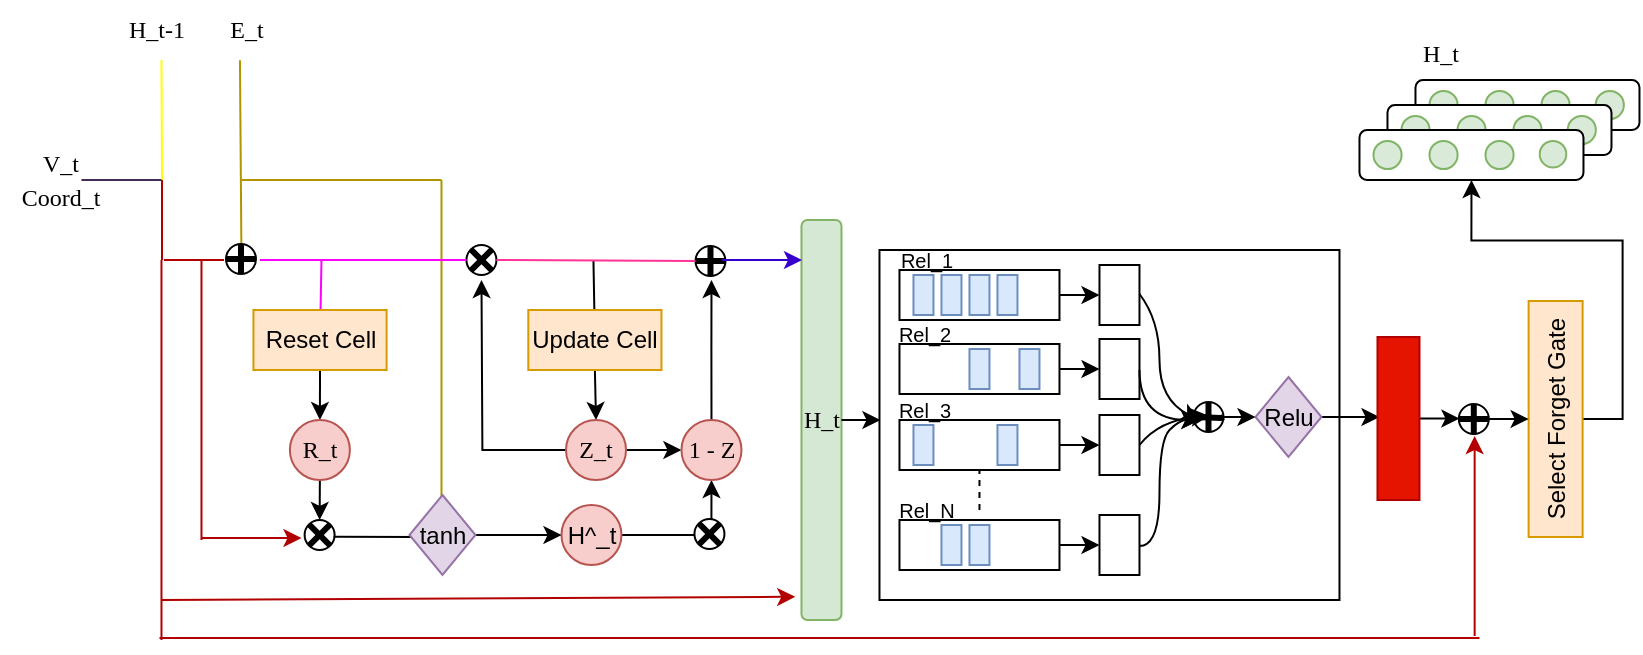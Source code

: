 <mxfile version="26.0.5">
  <diagram name="第 1 页" id="msE7Y4YolB4r_sBkB5_t">
    <mxGraphModel dx="1622" dy="539" grid="1" gridSize="10" guides="1" tooltips="1" connect="1" arrows="1" fold="1" page="1" pageScale="1" pageWidth="827" pageHeight="1169" math="0" shadow="0">
      <root>
        <mxCell id="0" />
        <mxCell id="1" parent="0" />
        <mxCell id="loFnUEIgll6rvkdRuOgf-428" value="" style="rounded=0;whiteSpace=wrap;html=1;" parent="1" vertex="1">
          <mxGeometry x="-380.26" y="815" width="230" height="175" as="geometry" />
        </mxCell>
        <mxCell id="loFnUEIgll6rvkdRuOgf-226" value="" style="group;rotation=90;" parent="1" vertex="1" connectable="0">
          <mxGeometry x="-468.26" y="814" width="15.07" height="15" as="geometry" />
        </mxCell>
        <mxCell id="loFnUEIgll6rvkdRuOgf-227" value="" style="ellipse;whiteSpace=wrap;html=1;aspect=fixed;rotation=90;" parent="loFnUEIgll6rvkdRuOgf-226" vertex="1">
          <mxGeometry x="-4" y="-1" width="15" height="15" as="geometry" />
        </mxCell>
        <mxCell id="loFnUEIgll6rvkdRuOgf-228" value="" style="endArrow=none;html=1;rounded=0;entryX=0;entryY=0.5;entryDx=0;entryDy=0;exitX=1;exitY=0.5;exitDx=0;exitDy=0;strokeWidth=3;" parent="loFnUEIgll6rvkdRuOgf-226" source="loFnUEIgll6rvkdRuOgf-227" target="loFnUEIgll6rvkdRuOgf-227" edge="1">
          <mxGeometry width="50" height="50" relative="1" as="geometry">
            <mxPoint x="122" y="14" as="sourcePoint" />
            <mxPoint x="147" y="39" as="targetPoint" />
          </mxGeometry>
        </mxCell>
        <mxCell id="loFnUEIgll6rvkdRuOgf-229" value="" style="endArrow=none;html=1;rounded=0;exitX=0.5;exitY=1;exitDx=0;exitDy=0;entryX=0.5;entryY=0;entryDx=0;entryDy=0;strokeWidth=3;" parent="loFnUEIgll6rvkdRuOgf-226" source="loFnUEIgll6rvkdRuOgf-227" target="loFnUEIgll6rvkdRuOgf-227" edge="1">
          <mxGeometry width="50" height="50" relative="1" as="geometry">
            <mxPoint x="122" y="14" as="sourcePoint" />
            <mxPoint x="147" y="39" as="targetPoint" />
          </mxGeometry>
        </mxCell>
        <mxCell id="loFnUEIgll6rvkdRuOgf-231" value="" style="endArrow=none;html=1;rounded=0;exitX=0.426;exitY=1.006;exitDx=0;exitDy=0;exitPerimeter=0;fillColor=#e3c800;strokeColor=#B09500;" parent="1" source="loFnUEIgll6rvkdRuOgf-365" edge="1">
          <mxGeometry width="50" height="50" relative="1" as="geometry">
            <mxPoint x="-699.26" y="760" as="sourcePoint" />
            <mxPoint x="-699.26" y="820" as="targetPoint" />
          </mxGeometry>
        </mxCell>
        <mxCell id="loFnUEIgll6rvkdRuOgf-265" value="" style="endArrow=none;html=1;rounded=0;strokeColor=#FF00FF;" parent="1" target="loFnUEIgll6rvkdRuOgf-260" edge="1">
          <mxGeometry width="50" height="50" relative="1" as="geometry">
            <mxPoint x="-659.26" y="820" as="sourcePoint" />
            <mxPoint x="-619.04" y="770" as="targetPoint" />
          </mxGeometry>
        </mxCell>
        <mxCell id="loFnUEIgll6rvkdRuOgf-310" style="edgeStyle=orthogonalEdgeStyle;rounded=0;orthogonalLoop=1;jettySize=auto;html=1;exitX=0.5;exitY=1;exitDx=0;exitDy=0;entryX=0.5;entryY=0;entryDx=0;entryDy=0;" parent="1" source="loFnUEIgll6rvkdRuOgf-260" target="loFnUEIgll6rvkdRuOgf-280" edge="1">
          <mxGeometry relative="1" as="geometry" />
        </mxCell>
        <mxCell id="loFnUEIgll6rvkdRuOgf-260" value="Reset Cell" style="rounded=0;whiteSpace=wrap;html=1;fillColor=#ffe6cc;strokeColor=#d79b00;" parent="1" vertex="1">
          <mxGeometry x="-693.28" y="845" width="66.59" height="30" as="geometry" />
        </mxCell>
        <mxCell id="loFnUEIgll6rvkdRuOgf-266" value="" style="endArrow=none;html=1;rounded=0;" parent="1" edge="1">
          <mxGeometry width="50" height="50" relative="1" as="geometry">
            <mxPoint x="-523.28" y="820" as="sourcePoint" />
            <mxPoint x="-522.827" y="845" as="targetPoint" />
          </mxGeometry>
        </mxCell>
        <mxCell id="loFnUEIgll6rvkdRuOgf-322" style="edgeStyle=orthogonalEdgeStyle;rounded=0;orthogonalLoop=1;jettySize=auto;html=1;exitX=0.5;exitY=1;exitDx=0;exitDy=0;entryX=0.5;entryY=0;entryDx=0;entryDy=0;" parent="1" source="loFnUEIgll6rvkdRuOgf-262" target="loFnUEIgll6rvkdRuOgf-282" edge="1">
          <mxGeometry relative="1" as="geometry" />
        </mxCell>
        <mxCell id="loFnUEIgll6rvkdRuOgf-262" value="Update Cell" style="rounded=0;whiteSpace=wrap;html=1;fillColor=#ffe6cc;strokeColor=#d79b00;" parent="1" vertex="1">
          <mxGeometry x="-555.85" y="845" width="66.59" height="30" as="geometry" />
        </mxCell>
        <mxCell id="loFnUEIgll6rvkdRuOgf-312" style="edgeStyle=orthogonalEdgeStyle;rounded=0;orthogonalLoop=1;jettySize=auto;html=1;exitX=0.5;exitY=1;exitDx=0;exitDy=0;" parent="1" source="loFnUEIgll6rvkdRuOgf-280" edge="1">
          <mxGeometry relative="1" as="geometry">
            <mxPoint x="-660.178" y="950" as="targetPoint" />
          </mxGeometry>
        </mxCell>
        <mxCell id="loFnUEIgll6rvkdRuOgf-280" value="&lt;font face=&quot;Times New Roman&quot;&gt;R_t&lt;/font&gt;" style="ellipse;whiteSpace=wrap;html=1;aspect=fixed;fillColor=#f8cecc;strokeColor=#b85450;" parent="1" vertex="1">
          <mxGeometry x="-675.06" y="900" width="30" height="30" as="geometry" />
        </mxCell>
        <mxCell id="loFnUEIgll6rvkdRuOgf-334" style="edgeStyle=orthogonalEdgeStyle;rounded=0;orthogonalLoop=1;jettySize=auto;html=1;exitX=0;exitY=0.5;exitDx=0;exitDy=0;" parent="1" source="loFnUEIgll6rvkdRuOgf-282" edge="1">
          <mxGeometry relative="1" as="geometry">
            <mxPoint x="-579.26" y="830" as="targetPoint" />
          </mxGeometry>
        </mxCell>
        <mxCell id="loFnUEIgll6rvkdRuOgf-335" style="edgeStyle=orthogonalEdgeStyle;rounded=0;orthogonalLoop=1;jettySize=auto;html=1;exitX=1;exitY=0.5;exitDx=0;exitDy=0;" parent="1" source="loFnUEIgll6rvkdRuOgf-282" edge="1">
          <mxGeometry relative="1" as="geometry">
            <mxPoint x="-479.26" y="915.471" as="targetPoint" />
          </mxGeometry>
        </mxCell>
        <mxCell id="loFnUEIgll6rvkdRuOgf-282" value="&lt;font face=&quot;Times New Roman&quot;&gt;Z_t&lt;/font&gt;" style="ellipse;whiteSpace=wrap;html=1;aspect=fixed;fillColor=#f8cecc;strokeColor=#b85450;" parent="1" vertex="1">
          <mxGeometry x="-536.99" y="900" width="30" height="30" as="geometry" />
        </mxCell>
        <mxCell id="loFnUEIgll6rvkdRuOgf-292" value="" style="group;rotation=45;" parent="1" vertex="1" connectable="0">
          <mxGeometry x="-666.59" y="950" width="15.07" height="15" as="geometry" />
        </mxCell>
        <mxCell id="loFnUEIgll6rvkdRuOgf-293" value="" style="ellipse;whiteSpace=wrap;html=1;aspect=fixed;rotation=45;" parent="loFnUEIgll6rvkdRuOgf-292" vertex="1">
          <mxGeometry x="-1.106" width="15" height="15" as="geometry" />
        </mxCell>
        <mxCell id="loFnUEIgll6rvkdRuOgf-294" value="" style="endArrow=none;html=1;rounded=0;entryX=0;entryY=0.5;entryDx=0;entryDy=0;exitX=1;exitY=0.5;exitDx=0;exitDy=0;strokeWidth=3;" parent="loFnUEIgll6rvkdRuOgf-292" source="loFnUEIgll6rvkdRuOgf-293" target="loFnUEIgll6rvkdRuOgf-293" edge="1">
          <mxGeometry width="50" height="50" relative="1" as="geometry">
            <mxPoint x="95.342" y="-70.5" as="sourcePoint" />
            <mxPoint x="130.505" y="-70.5" as="targetPoint" />
          </mxGeometry>
        </mxCell>
        <mxCell id="loFnUEIgll6rvkdRuOgf-295" value="" style="endArrow=none;html=1;rounded=0;exitX=0.5;exitY=1;exitDx=0;exitDy=0;entryX=0.5;entryY=0;entryDx=0;entryDy=0;strokeWidth=3;" parent="loFnUEIgll6rvkdRuOgf-292" source="loFnUEIgll6rvkdRuOgf-293" target="loFnUEIgll6rvkdRuOgf-293" edge="1">
          <mxGeometry width="50" height="50" relative="1" as="geometry">
            <mxPoint x="95.342" y="-70.5" as="sourcePoint" />
            <mxPoint x="130.505" y="-70.5" as="targetPoint" />
          </mxGeometry>
        </mxCell>
        <mxCell id="loFnUEIgll6rvkdRuOgf-300" value="" style="endArrow=none;html=1;rounded=0;" parent="1" edge="1">
          <mxGeometry width="50" height="50" relative="1" as="geometry">
            <mxPoint x="-653.18" y="958.41" as="sourcePoint" />
            <mxPoint x="-611.18" y="958.5" as="targetPoint" />
          </mxGeometry>
        </mxCell>
        <mxCell id="loFnUEIgll6rvkdRuOgf-311" value="" style="endArrow=none;html=1;rounded=0;fillColor=#e51400;strokeColor=#B20000;" parent="1" edge="1">
          <mxGeometry width="50" height="50" relative="1" as="geometry">
            <mxPoint x="-719.26" y="960" as="sourcePoint" />
            <mxPoint x="-719.26" y="820" as="targetPoint" />
          </mxGeometry>
        </mxCell>
        <mxCell id="loFnUEIgll6rvkdRuOgf-313" value="" style="endArrow=none;html=1;rounded=0;fillColor=#e3c800;strokeColor=#B09500;" parent="1" edge="1">
          <mxGeometry width="50" height="50" relative="1" as="geometry">
            <mxPoint x="-699.26" y="780" as="sourcePoint" />
            <mxPoint x="-599.26" y="780" as="targetPoint" />
          </mxGeometry>
        </mxCell>
        <mxCell id="loFnUEIgll6rvkdRuOgf-314" value="" style="endArrow=none;html=1;rounded=0;fillColor=#e3c800;strokeColor=#B09500;" parent="1" edge="1">
          <mxGeometry width="50" height="50" relative="1" as="geometry">
            <mxPoint x="-599.26" y="780" as="sourcePoint" />
            <mxPoint x="-599.26" y="940" as="targetPoint" />
          </mxGeometry>
        </mxCell>
        <mxCell id="loFnUEIgll6rvkdRuOgf-337" style="edgeStyle=orthogonalEdgeStyle;rounded=0;orthogonalLoop=1;jettySize=auto;html=1;exitX=1;exitY=0.5;exitDx=0;exitDy=0;entryX=0.5;entryY=1;entryDx=0;entryDy=0;" parent="1" source="loFnUEIgll6rvkdRuOgf-316" target="loFnUEIgll6rvkdRuOgf-336" edge="1">
          <mxGeometry relative="1" as="geometry" />
        </mxCell>
        <mxCell id="loFnUEIgll6rvkdRuOgf-316" value="H^_t" style="ellipse;whiteSpace=wrap;html=1;aspect=fixed;fillColor=#f8cecc;strokeColor=#b85450;" parent="1" vertex="1">
          <mxGeometry x="-539.26" y="942.5" width="30" height="30" as="geometry" />
        </mxCell>
        <mxCell id="loFnUEIgll6rvkdRuOgf-320" style="edgeStyle=orthogonalEdgeStyle;rounded=0;orthogonalLoop=1;jettySize=auto;html=1;exitX=1;exitY=0.5;exitDx=0;exitDy=0;entryX=0;entryY=0.5;entryDx=0;entryDy=0;" parent="1" source="loFnUEIgll6rvkdRuOgf-319" target="loFnUEIgll6rvkdRuOgf-316" edge="1">
          <mxGeometry relative="1" as="geometry" />
        </mxCell>
        <mxCell id="loFnUEIgll6rvkdRuOgf-319" value="tanh" style="rhombus;whiteSpace=wrap;html=1;fillColor=#e1d5e7;strokeColor=#9673a6;" parent="1" vertex="1">
          <mxGeometry x="-615.26" y="937.5" width="33" height="40" as="geometry" />
        </mxCell>
        <mxCell id="loFnUEIgll6rvkdRuOgf-330" value="" style="group;rotation=45;" parent="1" vertex="1" connectable="0">
          <mxGeometry x="-583.26" y="811" width="15.07" height="15" as="geometry" />
        </mxCell>
        <mxCell id="loFnUEIgll6rvkdRuOgf-331" value="" style="ellipse;whiteSpace=wrap;html=1;aspect=fixed;rotation=45;" parent="loFnUEIgll6rvkdRuOgf-330" vertex="1">
          <mxGeometry x="-3.516" y="1.5" width="15" height="15" as="geometry" />
        </mxCell>
        <mxCell id="loFnUEIgll6rvkdRuOgf-332" value="" style="endArrow=none;html=1;rounded=0;entryX=0;entryY=0.5;entryDx=0;entryDy=0;exitX=1;exitY=0.5;exitDx=0;exitDy=0;strokeWidth=3;" parent="loFnUEIgll6rvkdRuOgf-330" source="loFnUEIgll6rvkdRuOgf-331" target="loFnUEIgll6rvkdRuOgf-331" edge="1">
          <mxGeometry width="50" height="50" relative="1" as="geometry">
            <mxPoint x="92.932" y="-69" as="sourcePoint" />
            <mxPoint x="128.095" y="-69" as="targetPoint" />
          </mxGeometry>
        </mxCell>
        <mxCell id="loFnUEIgll6rvkdRuOgf-333" value="" style="endArrow=none;html=1;rounded=0;exitX=0.5;exitY=1;exitDx=0;exitDy=0;entryX=0.5;entryY=0;entryDx=0;entryDy=0;strokeWidth=3;" parent="loFnUEIgll6rvkdRuOgf-330" source="loFnUEIgll6rvkdRuOgf-331" target="loFnUEIgll6rvkdRuOgf-331" edge="1">
          <mxGeometry width="50" height="50" relative="1" as="geometry">
            <mxPoint x="92.932" y="-69" as="sourcePoint" />
            <mxPoint x="128.095" y="-69" as="targetPoint" />
          </mxGeometry>
        </mxCell>
        <mxCell id="loFnUEIgll6rvkdRuOgf-342" style="edgeStyle=orthogonalEdgeStyle;rounded=0;orthogonalLoop=1;jettySize=auto;html=1;exitX=0.5;exitY=0;exitDx=0;exitDy=0;" parent="1" source="loFnUEIgll6rvkdRuOgf-336" edge="1">
          <mxGeometry relative="1" as="geometry">
            <mxPoint x="-464.26" y="830" as="targetPoint" />
          </mxGeometry>
        </mxCell>
        <mxCell id="loFnUEIgll6rvkdRuOgf-336" value="&lt;font face=&quot;Times New Roman&quot;&gt;1 - Z&lt;/font&gt;" style="ellipse;whiteSpace=wrap;html=1;aspect=fixed;fillColor=#f8cecc;strokeColor=#b85450;" parent="1" vertex="1">
          <mxGeometry x="-479.26" y="900" width="30" height="30" as="geometry" />
        </mxCell>
        <mxCell id="loFnUEIgll6rvkdRuOgf-338" value="" style="group;rotation=45;" parent="1" vertex="1" connectable="0">
          <mxGeometry x="-469.26" y="948" width="15.07" height="15" as="geometry" />
        </mxCell>
        <mxCell id="loFnUEIgll6rvkdRuOgf-339" value="" style="ellipse;whiteSpace=wrap;html=1;aspect=fixed;rotation=45;" parent="loFnUEIgll6rvkdRuOgf-338" vertex="1">
          <mxGeometry x="-3.516" y="1.5" width="15" height="15" as="geometry" />
        </mxCell>
        <mxCell id="loFnUEIgll6rvkdRuOgf-340" value="" style="endArrow=none;html=1;rounded=0;entryX=0;entryY=0.5;entryDx=0;entryDy=0;exitX=1;exitY=0.5;exitDx=0;exitDy=0;strokeWidth=3;" parent="loFnUEIgll6rvkdRuOgf-338" source="loFnUEIgll6rvkdRuOgf-339" target="loFnUEIgll6rvkdRuOgf-339" edge="1">
          <mxGeometry width="50" height="50" relative="1" as="geometry">
            <mxPoint x="92.932" y="-69" as="sourcePoint" />
            <mxPoint x="128.095" y="-69" as="targetPoint" />
          </mxGeometry>
        </mxCell>
        <mxCell id="loFnUEIgll6rvkdRuOgf-341" value="" style="endArrow=none;html=1;rounded=0;exitX=0.5;exitY=1;exitDx=0;exitDy=0;entryX=0.5;entryY=0;entryDx=0;entryDy=0;strokeWidth=3;" parent="loFnUEIgll6rvkdRuOgf-338" source="loFnUEIgll6rvkdRuOgf-339" target="loFnUEIgll6rvkdRuOgf-339" edge="1">
          <mxGeometry width="50" height="50" relative="1" as="geometry">
            <mxPoint x="92.932" y="-69" as="sourcePoint" />
            <mxPoint x="128.095" y="-69" as="targetPoint" />
          </mxGeometry>
        </mxCell>
        <mxCell id="loFnUEIgll6rvkdRuOgf-364" value="" style="endArrow=classic;html=1;rounded=0;fillColor=#e51400;strokeColor=#B20000;" parent="1" edge="1">
          <mxGeometry width="50" height="50" relative="1" as="geometry">
            <mxPoint x="-719.26" y="959" as="sourcePoint" />
            <mxPoint x="-669.26" y="959" as="targetPoint" />
          </mxGeometry>
        </mxCell>
        <mxCell id="loFnUEIgll6rvkdRuOgf-365" value="&lt;font face=&quot;Times New Roman&quot;&gt;E_t&lt;/font&gt;" style="text;html=1;align=center;verticalAlign=middle;resizable=0;points=[];autosize=1;strokeColor=none;fillColor=none;" parent="1" vertex="1">
          <mxGeometry x="-717.06" y="690" width="40" height="30" as="geometry" />
        </mxCell>
        <mxCell id="loFnUEIgll6rvkdRuOgf-366" value="&lt;font face=&quot;Times New Roman&quot;&gt;H_t-1&lt;/font&gt;" style="text;html=1;align=center;verticalAlign=middle;resizable=0;points=[];autosize=1;strokeColor=none;fillColor=none;" parent="1" vertex="1">
          <mxGeometry x="-767.06" y="690" width="50" height="30" as="geometry" />
        </mxCell>
        <mxCell id="loFnUEIgll6rvkdRuOgf-367" value="" style="endArrow=none;html=1;rounded=0;fillColor=#76608a;strokeColor=#FFFF00;" parent="1" edge="1">
          <mxGeometry width="50" height="50" relative="1" as="geometry">
            <mxPoint x="-739" y="780" as="sourcePoint" />
            <mxPoint x="-739.26" y="720" as="targetPoint" />
          </mxGeometry>
        </mxCell>
        <mxCell id="loFnUEIgll6rvkdRuOgf-370" value="&lt;font face=&quot;Times New Roman&quot;&gt;H_t&lt;/font&gt;" style="rounded=1;whiteSpace=wrap;html=1;fillColor=#d5e8d4;strokeColor=#82b366;" parent="1" vertex="1">
          <mxGeometry x="-419.26" y="800" width="20" height="200" as="geometry" />
        </mxCell>
        <mxCell id="loFnUEIgll6rvkdRuOgf-372" value="" style="endArrow=classic;html=1;rounded=0;fillColor=#6a00ff;strokeColor=#3700CC;" parent="1" edge="1">
          <mxGeometry width="50" height="50" relative="1" as="geometry">
            <mxPoint x="-459" y="820" as="sourcePoint" />
            <mxPoint x="-419" y="820" as="targetPoint" />
          </mxGeometry>
        </mxCell>
        <mxCell id="loFnUEIgll6rvkdRuOgf-373" value="" style="endArrow=none;html=1;rounded=0;fillColor=#76608a;strokeColor=#432D57;" parent="1" edge="1">
          <mxGeometry width="50" height="50" relative="1" as="geometry">
            <mxPoint x="-739.26" y="780" as="sourcePoint" />
            <mxPoint x="-779.26" y="780" as="targetPoint" />
          </mxGeometry>
        </mxCell>
        <mxCell id="loFnUEIgll6rvkdRuOgf-374" value="&lt;font face=&quot;Times New Roman&quot;&gt;V_t&lt;/font&gt;" style="text;html=1;align=center;verticalAlign=middle;resizable=0;points=[];autosize=1;strokeColor=none;fillColor=none;" parent="1" vertex="1">
          <mxGeometry x="-810" y="757" width="40" height="30" as="geometry" />
        </mxCell>
        <mxCell id="loFnUEIgll6rvkdRuOgf-375" value="&lt;font face=&quot;Times New Roman&quot;&gt;Coord_t&lt;/font&gt;" style="text;html=1;align=center;verticalAlign=middle;resizable=0;points=[];autosize=1;strokeColor=none;fillColor=none;" parent="1" vertex="1">
          <mxGeometry x="-820" y="774" width="60" height="30" as="geometry" />
        </mxCell>
        <mxCell id="loFnUEIgll6rvkdRuOgf-378" value="" style="endArrow=none;html=1;rounded=0;fillColor=#e51400;strokeColor=#B20000;" parent="1" edge="1">
          <mxGeometry width="50" height="50" relative="1" as="geometry">
            <mxPoint x="-739.26" y="990" as="sourcePoint" />
            <mxPoint x="-739.26" y="820" as="targetPoint" />
          </mxGeometry>
        </mxCell>
        <mxCell id="loFnUEIgll6rvkdRuOgf-379" value="" style="endArrow=classic;html=1;rounded=0;entryX=-0.156;entryY=0.942;entryDx=0;entryDy=0;entryPerimeter=0;fillColor=#e51400;strokeColor=#B20000;" parent="1" target="loFnUEIgll6rvkdRuOgf-370" edge="1">
          <mxGeometry width="50" height="50" relative="1" as="geometry">
            <mxPoint x="-739.26" y="990" as="sourcePoint" />
            <mxPoint x="-479.26" y="800" as="targetPoint" />
          </mxGeometry>
        </mxCell>
        <mxCell id="loFnUEIgll6rvkdRuOgf-415" value="" style="endArrow=none;html=1;rounded=0;fillColor=#e51400;strokeColor=#B20000;" parent="1" edge="1">
          <mxGeometry width="50" height="50" relative="1" as="geometry">
            <mxPoint x="-739.26" y="990" as="sourcePoint" />
            <mxPoint x="-739.26" y="1010" as="targetPoint" />
          </mxGeometry>
        </mxCell>
        <mxCell id="loFnUEIgll6rvkdRuOgf-419" value="" style="group;rotation=90;" parent="1" vertex="1" connectable="0">
          <mxGeometry x="-86.6" y="893" width="15.07" height="15" as="geometry" />
        </mxCell>
        <mxCell id="loFnUEIgll6rvkdRuOgf-420" value="" style="ellipse;whiteSpace=wrap;html=1;aspect=fixed;rotation=90;" parent="loFnUEIgll6rvkdRuOgf-419" vertex="1">
          <mxGeometry x="-4" y="-1" width="15" height="15" as="geometry" />
        </mxCell>
        <mxCell id="loFnUEIgll6rvkdRuOgf-421" value="" style="endArrow=none;html=1;rounded=0;entryX=0;entryY=0.5;entryDx=0;entryDy=0;exitX=1;exitY=0.5;exitDx=0;exitDy=0;strokeWidth=3;" parent="loFnUEIgll6rvkdRuOgf-419" source="loFnUEIgll6rvkdRuOgf-420" target="loFnUEIgll6rvkdRuOgf-420" edge="1">
          <mxGeometry width="50" height="50" relative="1" as="geometry">
            <mxPoint x="122" y="14" as="sourcePoint" />
            <mxPoint x="147" y="39" as="targetPoint" />
          </mxGeometry>
        </mxCell>
        <mxCell id="loFnUEIgll6rvkdRuOgf-422" value="" style="endArrow=none;html=1;rounded=0;exitX=0.5;exitY=1;exitDx=0;exitDy=0;entryX=0.5;entryY=0;entryDx=0;entryDy=0;strokeWidth=3;" parent="loFnUEIgll6rvkdRuOgf-419" source="loFnUEIgll6rvkdRuOgf-420" target="loFnUEIgll6rvkdRuOgf-420" edge="1">
          <mxGeometry width="50" height="50" relative="1" as="geometry">
            <mxPoint x="122" y="14" as="sourcePoint" />
            <mxPoint x="147" y="39" as="targetPoint" />
          </mxGeometry>
        </mxCell>
        <mxCell id="loFnUEIgll6rvkdRuOgf-423" value="" style="endArrow=none;html=1;rounded=0;fillColor=#e51400;strokeColor=#B20000;" parent="1" edge="1">
          <mxGeometry width="50" height="50" relative="1" as="geometry">
            <mxPoint x="-740.26" y="1009" as="sourcePoint" />
            <mxPoint x="-80.26" y="1009" as="targetPoint" />
          </mxGeometry>
        </mxCell>
        <mxCell id="loFnUEIgll6rvkdRuOgf-424" value="" style="endArrow=classic;html=1;rounded=0;fillColor=#e51400;strokeColor=#B20000;" parent="1" edge="1">
          <mxGeometry width="50" height="50" relative="1" as="geometry">
            <mxPoint x="-82.68" y="1008" as="sourcePoint" />
            <mxPoint x="-82.68" y="908" as="targetPoint" />
          </mxGeometry>
        </mxCell>
        <mxCell id="loFnUEIgll6rvkdRuOgf-505" style="edgeStyle=orthogonalEdgeStyle;rounded=0;orthogonalLoop=1;jettySize=auto;html=1;exitX=0.5;exitY=1;exitDx=0;exitDy=0;entryX=0.5;entryY=1;entryDx=0;entryDy=0;" parent="1" source="loFnUEIgll6rvkdRuOgf-425" target="loFnUEIgll6rvkdRuOgf-500" edge="1">
          <mxGeometry relative="1" as="geometry">
            <mxPoint x="19.74" y="832.857" as="targetPoint" />
          </mxGeometry>
        </mxCell>
        <mxCell id="loFnUEIgll6rvkdRuOgf-425" value="Select Forget Gate" style="rounded=0;whiteSpace=wrap;html=1;rotation=-90;fillColor=#ffe6cc;strokeColor=#d79b00;" parent="1" vertex="1">
          <mxGeometry x="-101.19" y="886" width="118" height="27" as="geometry" />
        </mxCell>
        <mxCell id="loFnUEIgll6rvkdRuOgf-427" value="" style="endArrow=classic;html=1;rounded=0;entryX=0.5;entryY=0;entryDx=0;entryDy=0;" parent="1" target="loFnUEIgll6rvkdRuOgf-425" edge="1">
          <mxGeometry width="50" height="50" relative="1" as="geometry">
            <mxPoint x="-81.19" y="899.5" as="sourcePoint" />
            <mxPoint x="-260.6" y="849" as="targetPoint" />
          </mxGeometry>
        </mxCell>
        <mxCell id="loFnUEIgll6rvkdRuOgf-459" style="edgeStyle=orthogonalEdgeStyle;rounded=0;orthogonalLoop=1;jettySize=auto;html=1;exitX=1;exitY=0.5;exitDx=0;exitDy=0;entryX=0;entryY=0.5;entryDx=0;entryDy=0;" parent="1" source="loFnUEIgll6rvkdRuOgf-429" target="loFnUEIgll6rvkdRuOgf-458" edge="1">
          <mxGeometry relative="1" as="geometry" />
        </mxCell>
        <mxCell id="loFnUEIgll6rvkdRuOgf-429" value="" style="rounded=0;whiteSpace=wrap;html=1;" parent="1" vertex="1">
          <mxGeometry x="-370.26" y="825" width="80" height="25" as="geometry" />
        </mxCell>
        <mxCell id="loFnUEIgll6rvkdRuOgf-465" style="edgeStyle=orthogonalEdgeStyle;rounded=0;orthogonalLoop=1;jettySize=auto;html=1;exitX=1;exitY=0.5;exitDx=0;exitDy=0;entryX=0;entryY=0.5;entryDx=0;entryDy=0;" parent="1" source="loFnUEIgll6rvkdRuOgf-430" target="loFnUEIgll6rvkdRuOgf-460" edge="1">
          <mxGeometry relative="1" as="geometry" />
        </mxCell>
        <mxCell id="loFnUEIgll6rvkdRuOgf-430" value="" style="rounded=0;whiteSpace=wrap;html=1;" parent="1" vertex="1">
          <mxGeometry x="-370.26" y="862" width="80" height="25" as="geometry" />
        </mxCell>
        <mxCell id="loFnUEIgll6rvkdRuOgf-464" style="edgeStyle=orthogonalEdgeStyle;rounded=0;orthogonalLoop=1;jettySize=auto;html=1;exitX=1;exitY=0.5;exitDx=0;exitDy=0;entryX=0;entryY=0.5;entryDx=0;entryDy=0;" parent="1" source="loFnUEIgll6rvkdRuOgf-431" target="loFnUEIgll6rvkdRuOgf-461" edge="1">
          <mxGeometry relative="1" as="geometry" />
        </mxCell>
        <mxCell id="loFnUEIgll6rvkdRuOgf-431" value="" style="rounded=0;whiteSpace=wrap;html=1;" parent="1" vertex="1">
          <mxGeometry x="-370.26" y="900" width="80" height="25" as="geometry" />
        </mxCell>
        <mxCell id="loFnUEIgll6rvkdRuOgf-463" style="edgeStyle=orthogonalEdgeStyle;rounded=0;orthogonalLoop=1;jettySize=auto;html=1;exitX=1;exitY=0.5;exitDx=0;exitDy=0;entryX=0;entryY=0.5;entryDx=0;entryDy=0;" parent="1" source="loFnUEIgll6rvkdRuOgf-432" target="loFnUEIgll6rvkdRuOgf-462" edge="1">
          <mxGeometry relative="1" as="geometry" />
        </mxCell>
        <mxCell id="loFnUEIgll6rvkdRuOgf-432" value="" style="rounded=0;whiteSpace=wrap;html=1;" parent="1" vertex="1">
          <mxGeometry x="-370.26" y="950" width="80" height="25" as="geometry" />
        </mxCell>
        <mxCell id="loFnUEIgll6rvkdRuOgf-433" value="" style="endArrow=none;dashed=1;html=1;rounded=0;" parent="1" edge="1">
          <mxGeometry width="50" height="50" relative="1" as="geometry">
            <mxPoint x="-330.26" y="945" as="sourcePoint" />
            <mxPoint x="-330.26" y="925" as="targetPoint" />
          </mxGeometry>
        </mxCell>
        <mxCell id="loFnUEIgll6rvkdRuOgf-434" value="&lt;font style=&quot;font-size: 10px;&quot;&gt;Rel_1&lt;/font&gt;" style="text;html=1;align=center;verticalAlign=middle;resizable=0;points=[];autosize=1;strokeColor=none;fillColor=none;" parent="1" vertex="1">
          <mxGeometry x="-382.26" y="805" width="50" height="30" as="geometry" />
        </mxCell>
        <mxCell id="loFnUEIgll6rvkdRuOgf-435" value="&lt;font style=&quot;font-size: 10px;&quot;&gt;Rel_2&lt;/font&gt;" style="text;html=1;align=center;verticalAlign=middle;resizable=0;points=[];autosize=1;strokeColor=none;fillColor=none;" parent="1" vertex="1">
          <mxGeometry x="-383.26" y="842" width="50" height="30" as="geometry" />
        </mxCell>
        <mxCell id="loFnUEIgll6rvkdRuOgf-437" value="&lt;font style=&quot;font-size: 10px;&quot;&gt;Rel_3&lt;/font&gt;" style="text;html=1;align=center;verticalAlign=middle;resizable=0;points=[];autosize=1;strokeColor=none;fillColor=none;" parent="1" vertex="1">
          <mxGeometry x="-383.26" y="880" width="50" height="30" as="geometry" />
        </mxCell>
        <mxCell id="loFnUEIgll6rvkdRuOgf-438" value="&lt;font style=&quot;font-size: 10px;&quot;&gt;Rel_N&lt;/font&gt;" style="text;html=1;align=center;verticalAlign=middle;resizable=0;points=[];autosize=1;strokeColor=none;fillColor=none;" parent="1" vertex="1">
          <mxGeometry x="-382.26" y="930" width="50" height="30" as="geometry" />
        </mxCell>
        <mxCell id="loFnUEIgll6rvkdRuOgf-439" value="" style="rounded=0;whiteSpace=wrap;html=1;fillColor=#dae8fc;strokeColor=#6c8ebf;" parent="1" vertex="1">
          <mxGeometry x="-363.26" y="827.5" width="10" height="20" as="geometry" />
        </mxCell>
        <mxCell id="loFnUEIgll6rvkdRuOgf-440" value="" style="rounded=0;whiteSpace=wrap;html=1;fillColor=#dae8fc;strokeColor=#6c8ebf;" parent="1" vertex="1">
          <mxGeometry x="-349.26" y="827.5" width="10" height="20" as="geometry" />
        </mxCell>
        <mxCell id="loFnUEIgll6rvkdRuOgf-441" value="" style="rounded=0;whiteSpace=wrap;html=1;fillColor=#dae8fc;strokeColor=#6c8ebf;" parent="1" vertex="1">
          <mxGeometry x="-335.26" y="827.5" width="10" height="20" as="geometry" />
        </mxCell>
        <mxCell id="loFnUEIgll6rvkdRuOgf-442" value="" style="rounded=0;whiteSpace=wrap;html=1;fillColor=#dae8fc;strokeColor=#6c8ebf;" parent="1" vertex="1">
          <mxGeometry x="-321.26" y="827.5" width="10" height="20" as="geometry" />
        </mxCell>
        <mxCell id="loFnUEIgll6rvkdRuOgf-443" value="" style="rounded=0;whiteSpace=wrap;html=1;fillColor=#dae8fc;strokeColor=#6c8ebf;" parent="1" vertex="1">
          <mxGeometry x="-335.26" y="864.5" width="10" height="20" as="geometry" />
        </mxCell>
        <mxCell id="loFnUEIgll6rvkdRuOgf-444" value="" style="rounded=0;whiteSpace=wrap;html=1;fillColor=#dae8fc;strokeColor=#6c8ebf;" parent="1" vertex="1">
          <mxGeometry x="-310.26" y="864.5" width="10" height="20" as="geometry" />
        </mxCell>
        <mxCell id="loFnUEIgll6rvkdRuOgf-445" value="" style="rounded=0;whiteSpace=wrap;html=1;fillColor=#dae8fc;strokeColor=#6c8ebf;" parent="1" vertex="1">
          <mxGeometry x="-363.26" y="902.5" width="10" height="20" as="geometry" />
        </mxCell>
        <mxCell id="loFnUEIgll6rvkdRuOgf-446" value="" style="rounded=0;whiteSpace=wrap;html=1;fillColor=#dae8fc;strokeColor=#6c8ebf;" parent="1" vertex="1">
          <mxGeometry x="-321.26" y="902.5" width="10" height="20" as="geometry" />
        </mxCell>
        <mxCell id="loFnUEIgll6rvkdRuOgf-447" value="" style="rounded=0;whiteSpace=wrap;html=1;fillColor=#dae8fc;strokeColor=#6c8ebf;" parent="1" vertex="1">
          <mxGeometry x="-349.26" y="952.5" width="10" height="20" as="geometry" />
        </mxCell>
        <mxCell id="loFnUEIgll6rvkdRuOgf-449" value="" style="rounded=0;whiteSpace=wrap;html=1;fillColor=#dae8fc;strokeColor=#6c8ebf;" parent="1" vertex="1">
          <mxGeometry x="-335.26" y="952.5" width="10" height="20" as="geometry" />
        </mxCell>
        <mxCell id="loFnUEIgll6rvkdRuOgf-458" value="" style="rounded=0;whiteSpace=wrap;html=1;" parent="1" vertex="1">
          <mxGeometry x="-270.26" y="822.5" width="20" height="30" as="geometry" />
        </mxCell>
        <mxCell id="loFnUEIgll6rvkdRuOgf-460" value="" style="rounded=0;whiteSpace=wrap;html=1;" parent="1" vertex="1">
          <mxGeometry x="-270.26" y="859.5" width="20" height="30" as="geometry" />
        </mxCell>
        <mxCell id="loFnUEIgll6rvkdRuOgf-461" value="" style="rounded=0;whiteSpace=wrap;html=1;" parent="1" vertex="1">
          <mxGeometry x="-270.26" y="897.5" width="20" height="30" as="geometry" />
        </mxCell>
        <mxCell id="loFnUEIgll6rvkdRuOgf-462" value="" style="rounded=0;whiteSpace=wrap;html=1;" parent="1" vertex="1">
          <mxGeometry x="-270.26" y="947.5" width="20" height="30" as="geometry" />
        </mxCell>
        <mxCell id="loFnUEIgll6rvkdRuOgf-466" value="" style="group;rotation=90;" parent="1" vertex="1" connectable="0">
          <mxGeometry x="-219.26" y="892" width="15.07" height="15" as="geometry" />
        </mxCell>
        <mxCell id="loFnUEIgll6rvkdRuOgf-467" value="" style="ellipse;whiteSpace=wrap;html=1;aspect=fixed;rotation=90;" parent="loFnUEIgll6rvkdRuOgf-466" vertex="1">
          <mxGeometry x="-4" y="-1" width="15" height="15" as="geometry" />
        </mxCell>
        <mxCell id="loFnUEIgll6rvkdRuOgf-468" value="" style="endArrow=none;html=1;rounded=0;entryX=0;entryY=0.5;entryDx=0;entryDy=0;exitX=1;exitY=0.5;exitDx=0;exitDy=0;strokeWidth=3;" parent="loFnUEIgll6rvkdRuOgf-466" source="loFnUEIgll6rvkdRuOgf-467" target="loFnUEIgll6rvkdRuOgf-467" edge="1">
          <mxGeometry width="50" height="50" relative="1" as="geometry">
            <mxPoint x="122" y="14" as="sourcePoint" />
            <mxPoint x="147" y="39" as="targetPoint" />
          </mxGeometry>
        </mxCell>
        <mxCell id="loFnUEIgll6rvkdRuOgf-469" value="" style="endArrow=none;html=1;rounded=0;exitX=0.5;exitY=1;exitDx=0;exitDy=0;entryX=0.5;entryY=0;entryDx=0;entryDy=0;strokeWidth=3;" parent="loFnUEIgll6rvkdRuOgf-466" source="loFnUEIgll6rvkdRuOgf-467" target="loFnUEIgll6rvkdRuOgf-467" edge="1">
          <mxGeometry width="50" height="50" relative="1" as="geometry">
            <mxPoint x="122" y="14" as="sourcePoint" />
            <mxPoint x="147" y="39" as="targetPoint" />
            <Array as="points">
              <mxPoint x="10" y="7" />
            </Array>
          </mxGeometry>
        </mxCell>
        <mxCell id="loFnUEIgll6rvkdRuOgf-472" value="" style="curved=1;endArrow=classic;html=1;rounded=0;" parent="1" edge="1">
          <mxGeometry width="50" height="50" relative="1" as="geometry">
            <mxPoint x="-250.26" y="963" as="sourcePoint" />
            <mxPoint x="-220.26" y="900" as="targetPoint" />
            <Array as="points">
              <mxPoint x="-240.26" y="963" />
              <mxPoint x="-240.26" y="910" />
              <mxPoint x="-230.26" y="900" />
            </Array>
          </mxGeometry>
        </mxCell>
        <mxCell id="loFnUEIgll6rvkdRuOgf-474" value="" style="curved=1;endArrow=classic;html=1;rounded=0;" parent="1" edge="1">
          <mxGeometry width="50" height="50" relative="1" as="geometry">
            <mxPoint x="-250.26" y="837" as="sourcePoint" />
            <mxPoint x="-220.26" y="900" as="targetPoint" />
            <Array as="points">
              <mxPoint x="-240.26" y="850" />
              <mxPoint x="-240.26" y="890" />
            </Array>
          </mxGeometry>
        </mxCell>
        <mxCell id="loFnUEIgll6rvkdRuOgf-475" value="" style="curved=1;endArrow=classic;html=1;rounded=0;exitX=1;exitY=0.5;exitDx=0;exitDy=0;" parent="1" source="loFnUEIgll6rvkdRuOgf-461" edge="1">
          <mxGeometry width="50" height="50" relative="1" as="geometry">
            <mxPoint x="-265.33" y="948" as="sourcePoint" />
            <mxPoint x="-215.33" y="898" as="targetPoint" />
            <Array as="points">
              <mxPoint x="-240.26" y="900" />
            </Array>
          </mxGeometry>
        </mxCell>
        <mxCell id="loFnUEIgll6rvkdRuOgf-476" value="" style="curved=1;endArrow=classic;html=1;rounded=0;" parent="1" edge="1">
          <mxGeometry width="50" height="50" relative="1" as="geometry">
            <mxPoint x="-250.26" y="875" as="sourcePoint" />
            <mxPoint x="-220.26" y="900" as="targetPoint" />
            <Array as="points">
              <mxPoint x="-250.26" y="900" />
            </Array>
          </mxGeometry>
        </mxCell>
        <mxCell id="loFnUEIgll6rvkdRuOgf-479" style="edgeStyle=orthogonalEdgeStyle;rounded=0;orthogonalLoop=1;jettySize=auto;html=1;exitX=1;exitY=0.5;exitDx=0;exitDy=0;" parent="1" source="loFnUEIgll6rvkdRuOgf-477" edge="1">
          <mxGeometry relative="1" as="geometry">
            <mxPoint x="-130.26" y="898.5" as="targetPoint" />
          </mxGeometry>
        </mxCell>
        <mxCell id="loFnUEIgll6rvkdRuOgf-477" value="Relu" style="rhombus;whiteSpace=wrap;html=1;fillColor=#e1d5e7;strokeColor=#9673a6;" parent="1" vertex="1">
          <mxGeometry x="-192.26" y="878.5" width="33" height="40" as="geometry" />
        </mxCell>
        <mxCell id="loFnUEIgll6rvkdRuOgf-478" style="edgeStyle=orthogonalEdgeStyle;rounded=0;orthogonalLoop=1;jettySize=auto;html=1;exitX=0.5;exitY=0;exitDx=0;exitDy=0;entryX=0;entryY=0.5;entryDx=0;entryDy=0;" parent="1" source="loFnUEIgll6rvkdRuOgf-467" target="loFnUEIgll6rvkdRuOgf-477" edge="1">
          <mxGeometry relative="1" as="geometry" />
        </mxCell>
        <mxCell id="loFnUEIgll6rvkdRuOgf-482" style="edgeStyle=orthogonalEdgeStyle;rounded=0;orthogonalLoop=1;jettySize=auto;html=1;exitX=1;exitY=0.5;exitDx=0;exitDy=0;entryX=0.07;entryY=0.672;entryDx=0;entryDy=0;entryPerimeter=0;" parent="1" source="loFnUEIgll6rvkdRuOgf-370" target="loFnUEIgll6rvkdRuOgf-437" edge="1">
          <mxGeometry relative="1" as="geometry" />
        </mxCell>
        <mxCell id="loFnUEIgll6rvkdRuOgf-484" style="edgeStyle=orthogonalEdgeStyle;rounded=0;orthogonalLoop=1;jettySize=auto;html=1;exitX=1;exitY=0.5;exitDx=0;exitDy=0;" parent="1" source="loFnUEIgll6rvkdRuOgf-483" edge="1">
          <mxGeometry relative="1" as="geometry">
            <mxPoint x="-90.26" y="899" as="targetPoint" />
          </mxGeometry>
        </mxCell>
        <mxCell id="loFnUEIgll6rvkdRuOgf-483" value="" style="rounded=0;whiteSpace=wrap;html=1;fillColor=#e51400;strokeColor=#B20000;fontColor=#ffffff;" parent="1" vertex="1">
          <mxGeometry x="-131.26" y="858.5" width="21" height="81.5" as="geometry" />
        </mxCell>
        <mxCell id="loFnUEIgll6rvkdRuOgf-486" value="" style="group;fillOpacity=90;" parent="1" vertex="1" connectable="0">
          <mxGeometry x="-112.26" y="730" width="112" height="53.5" as="geometry" />
        </mxCell>
        <mxCell id="loFnUEIgll6rvkdRuOgf-487" value="" style="rounded=1;whiteSpace=wrap;html=1;" parent="loFnUEIgll6rvkdRuOgf-486" vertex="1">
          <mxGeometry width="112" height="25" as="geometry" />
        </mxCell>
        <mxCell id="loFnUEIgll6rvkdRuOgf-488" value="" style="ellipse;whiteSpace=wrap;html=1;aspect=fixed;fillColor=#d5e8d4;strokeColor=#82b366;fillOpacity=90;" parent="loFnUEIgll6rvkdRuOgf-486" vertex="1">
          <mxGeometry x="7.003" y="5.469" width="14.062" height="14.062" as="geometry" />
        </mxCell>
        <mxCell id="loFnUEIgll6rvkdRuOgf-489" value="" style="ellipse;whiteSpace=wrap;html=1;aspect=fixed;fillColor=#d5e8d4;strokeColor=#82b366;fillOpacity=90;" parent="loFnUEIgll6rvkdRuOgf-486" vertex="1">
          <mxGeometry x="35.003" y="5.469" width="14.062" height="14.062" as="geometry" />
        </mxCell>
        <mxCell id="loFnUEIgll6rvkdRuOgf-490" value="" style="ellipse;whiteSpace=wrap;html=1;aspect=fixed;fillColor=#d5e8d4;strokeColor=#82b366;fillOpacity=90;" parent="loFnUEIgll6rvkdRuOgf-486" vertex="1">
          <mxGeometry x="63.003" y="5.469" width="14.062" height="14.062" as="geometry" />
        </mxCell>
        <mxCell id="loFnUEIgll6rvkdRuOgf-491" value="" style="ellipse;whiteSpace=wrap;html=1;aspect=fixed;fillColor=#d5e8d4;strokeColor=#82b366;fillOpacity=90;" parent="loFnUEIgll6rvkdRuOgf-486" vertex="1">
          <mxGeometry x="90.128" y="5.469" width="14.062" height="14.062" as="geometry" />
        </mxCell>
        <mxCell id="loFnUEIgll6rvkdRuOgf-492" value="" style="group" parent="loFnUEIgll6rvkdRuOgf-486" vertex="1" connectable="0">
          <mxGeometry x="-28" y="-28.5" width="140" height="82" as="geometry" />
        </mxCell>
        <mxCell id="loFnUEIgll6rvkdRuOgf-493" value="&lt;font face=&quot;Times New Roman&quot;&gt;H_t&lt;/font&gt;" style="text;html=1;align=center;verticalAlign=middle;resizable=0;points=[];autosize=1;strokeColor=none;fillColor=none;" parent="loFnUEIgll6rvkdRuOgf-492" vertex="1">
          <mxGeometry x="20" width="40" height="30" as="geometry" />
        </mxCell>
        <mxCell id="loFnUEIgll6rvkdRuOgf-494" value="" style="group" parent="1" vertex="1" connectable="0">
          <mxGeometry x="-126.26" y="742.5" width="112" height="25" as="geometry" />
        </mxCell>
        <mxCell id="loFnUEIgll6rvkdRuOgf-495" value="" style="rounded=1;whiteSpace=wrap;html=1;" parent="loFnUEIgll6rvkdRuOgf-494" vertex="1">
          <mxGeometry width="112" height="25" as="geometry" />
        </mxCell>
        <mxCell id="loFnUEIgll6rvkdRuOgf-496" value="" style="ellipse;whiteSpace=wrap;html=1;aspect=fixed;fillColor=#d5e8d4;strokeColor=#82b366;fillOpacity=90;" parent="loFnUEIgll6rvkdRuOgf-494" vertex="1">
          <mxGeometry x="7.003" y="5.469" width="14.062" height="14.062" as="geometry" />
        </mxCell>
        <mxCell id="loFnUEIgll6rvkdRuOgf-497" value="" style="ellipse;whiteSpace=wrap;html=1;aspect=fixed;fillColor=#d5e8d4;strokeColor=#82b366;fillOpacity=90;" parent="loFnUEIgll6rvkdRuOgf-494" vertex="1">
          <mxGeometry x="35.003" y="5.469" width="14.062" height="14.062" as="geometry" />
        </mxCell>
        <mxCell id="loFnUEIgll6rvkdRuOgf-498" value="" style="ellipse;whiteSpace=wrap;html=1;aspect=fixed;fillColor=#d5e8d4;strokeColor=#82b366;fillOpacity=90;" parent="loFnUEIgll6rvkdRuOgf-494" vertex="1">
          <mxGeometry x="63.003" y="5.469" width="14.062" height="14.062" as="geometry" />
        </mxCell>
        <mxCell id="loFnUEIgll6rvkdRuOgf-499" value="" style="ellipse;whiteSpace=wrap;html=1;aspect=fixed;fillColor=#d5e8d4;strokeColor=#82b366;fillOpacity=90;" parent="loFnUEIgll6rvkdRuOgf-494" vertex="1">
          <mxGeometry x="90.128" y="5.469" width="14.062" height="14.062" as="geometry" />
        </mxCell>
        <mxCell id="loFnUEIgll6rvkdRuOgf-500" value="" style="rounded=1;whiteSpace=wrap;html=1;" parent="1" vertex="1">
          <mxGeometry x="-140.26" y="755" width="112" height="25" as="geometry" />
        </mxCell>
        <mxCell id="loFnUEIgll6rvkdRuOgf-501" value="" style="ellipse;whiteSpace=wrap;html=1;aspect=fixed;fillColor=#d5e8d4;strokeColor=#82b366;fillOpacity=90;" parent="1" vertex="1">
          <mxGeometry x="-133.257" y="760.469" width="14.062" height="14.062" as="geometry" />
        </mxCell>
        <mxCell id="loFnUEIgll6rvkdRuOgf-502" value="" style="ellipse;whiteSpace=wrap;html=1;aspect=fixed;fillColor=#d5e8d4;strokeColor=#82b366;fillOpacity=90;" parent="1" vertex="1">
          <mxGeometry x="-105.257" y="760.469" width="14.062" height="14.062" as="geometry" />
        </mxCell>
        <mxCell id="loFnUEIgll6rvkdRuOgf-503" value="" style="ellipse;whiteSpace=wrap;html=1;aspect=fixed;fillColor=#d5e8d4;strokeColor=#82b366;fillOpacity=90;" parent="1" vertex="1">
          <mxGeometry x="-77.257" y="760.469" width="14.062" height="14.062" as="geometry" />
        </mxCell>
        <mxCell id="loFnUEIgll6rvkdRuOgf-504" value="" style="ellipse;whiteSpace=wrap;html=1;aspect=fixed;fillColor=#d5e8d4;strokeColor=#82b366;fillOpacity=90;" parent="1" vertex="1">
          <mxGeometry x="-50.135" y="760.469" width="13.281" height="13.281" as="geometry" />
        </mxCell>
        <mxCell id="V59YXQS9HJ7cfA_IhKoO-1" value="" style="group;rotation=90;" vertex="1" connectable="0" parent="1">
          <mxGeometry x="-703" y="813" width="15.07" height="15" as="geometry" />
        </mxCell>
        <mxCell id="V59YXQS9HJ7cfA_IhKoO-2" value="" style="ellipse;whiteSpace=wrap;html=1;aspect=fixed;rotation=90;" vertex="1" parent="V59YXQS9HJ7cfA_IhKoO-1">
          <mxGeometry x="-4" y="-1" width="15" height="15" as="geometry" />
        </mxCell>
        <mxCell id="V59YXQS9HJ7cfA_IhKoO-3" value="" style="endArrow=none;html=1;rounded=0;entryX=0;entryY=0.5;entryDx=0;entryDy=0;exitX=1;exitY=0.5;exitDx=0;exitDy=0;strokeWidth=3;" edge="1" parent="V59YXQS9HJ7cfA_IhKoO-1" source="V59YXQS9HJ7cfA_IhKoO-2" target="V59YXQS9HJ7cfA_IhKoO-2">
          <mxGeometry width="50" height="50" relative="1" as="geometry">
            <mxPoint x="122" y="14" as="sourcePoint" />
            <mxPoint x="147" y="39" as="targetPoint" />
          </mxGeometry>
        </mxCell>
        <mxCell id="V59YXQS9HJ7cfA_IhKoO-4" value="" style="endArrow=none;html=1;rounded=0;exitX=0.5;exitY=1;exitDx=0;exitDy=0;entryX=0.5;entryY=0;entryDx=0;entryDy=0;strokeWidth=3;" edge="1" parent="V59YXQS9HJ7cfA_IhKoO-1" source="V59YXQS9HJ7cfA_IhKoO-2" target="V59YXQS9HJ7cfA_IhKoO-2">
          <mxGeometry width="50" height="50" relative="1" as="geometry">
            <mxPoint x="122" y="14" as="sourcePoint" />
            <mxPoint x="147" y="39" as="targetPoint" />
          </mxGeometry>
        </mxCell>
        <mxCell id="V59YXQS9HJ7cfA_IhKoO-5" value="" style="endArrow=none;html=1;rounded=0;fillColor=#e51400;strokeColor=#B20000;" edge="1" parent="1">
          <mxGeometry width="50" height="50" relative="1" as="geometry">
            <mxPoint x="-738" y="820" as="sourcePoint" />
            <mxPoint x="-708" y="820" as="targetPoint" />
            <Array as="points">
              <mxPoint x="-738" y="820" />
            </Array>
          </mxGeometry>
        </mxCell>
        <mxCell id="V59YXQS9HJ7cfA_IhKoO-7" value="" style="endArrow=none;html=1;rounded=0;fillColor=#b0e3e6;strokeColor=#FF00FF;entryX=0;entryY=1;entryDx=0;entryDy=0;" edge="1" parent="1" target="loFnUEIgll6rvkdRuOgf-331">
          <mxGeometry width="50" height="50" relative="1" as="geometry">
            <mxPoint x="-690" y="820" as="sourcePoint" />
            <mxPoint x="-590" y="820" as="targetPoint" />
          </mxGeometry>
        </mxCell>
        <mxCell id="V59YXQS9HJ7cfA_IhKoO-8" value="" style="endArrow=none;html=1;rounded=0;exitX=1;exitY=0;exitDx=0;exitDy=0;fillColor=#a0522d;strokeColor=#FF3399;entryX=0.5;entryY=1;entryDx=0;entryDy=0;" edge="1" parent="1" source="loFnUEIgll6rvkdRuOgf-331" target="loFnUEIgll6rvkdRuOgf-227">
          <mxGeometry width="50" height="50" relative="1" as="geometry">
            <mxPoint x="-420" y="890" as="sourcePoint" />
            <mxPoint x="-480" y="820" as="targetPoint" />
          </mxGeometry>
        </mxCell>
        <mxCell id="V59YXQS9HJ7cfA_IhKoO-9" value="" style="endArrow=none;html=1;rounded=0;fillColor=#e51400;strokeColor=#B20000;" edge="1" parent="1">
          <mxGeometry width="50" height="50" relative="1" as="geometry">
            <mxPoint x="-739" y="780" as="sourcePoint" />
            <mxPoint x="-739" y="820" as="targetPoint" />
          </mxGeometry>
        </mxCell>
      </root>
    </mxGraphModel>
  </diagram>
</mxfile>
